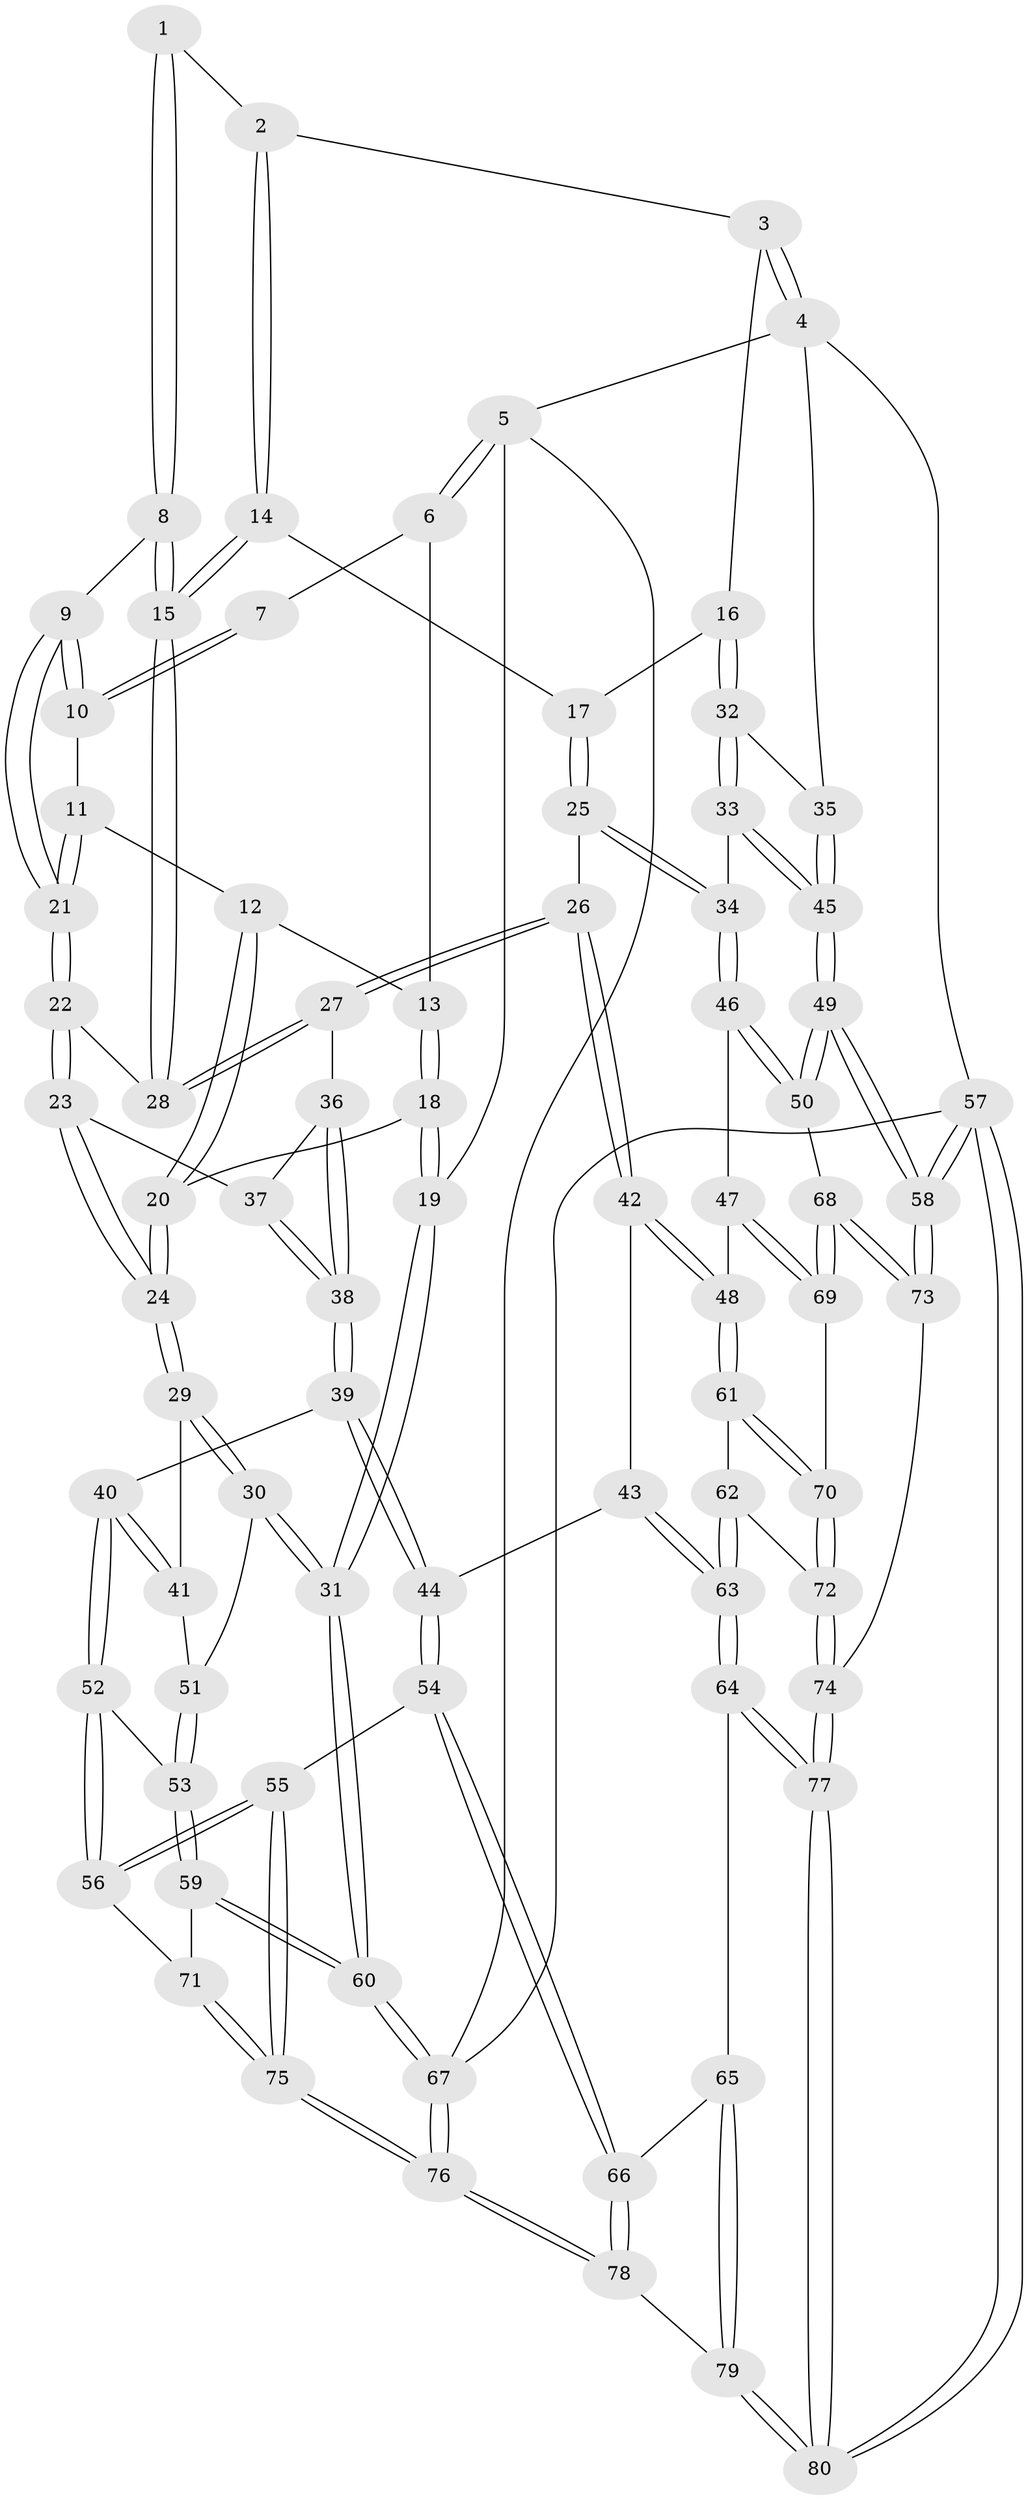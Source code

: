 // Generated by graph-tools (version 1.1) at 2025/16/03/09/25 04:16:50]
// undirected, 80 vertices, 197 edges
graph export_dot {
graph [start="1"]
  node [color=gray90,style=filled];
  1 [pos="+0.5472091980137144+0"];
  2 [pos="+0.8926153727151646+0"];
  3 [pos="+0.9350934926776643+0"];
  4 [pos="+1+0"];
  5 [pos="+0+0"];
  6 [pos="+0.2130053292033783+0"];
  7 [pos="+0.28228434221405013+0"];
  8 [pos="+0.5025705961471693+0.1290421491319828"];
  9 [pos="+0.45409630799956946+0.13104140268314515"];
  10 [pos="+0.40553247087112837+0.10812508844283923"];
  11 [pos="+0.2636620890841135+0.11466162615172802"];
  12 [pos="+0.23993014270038182+0.09386655032560111"];
  13 [pos="+0.23813973402697902+0.08851653885651095"];
  14 [pos="+0.6505881815838651+0.1405639496907533"];
  15 [pos="+0.5268630972301028+0.160023203818547"];
  16 [pos="+0.827626358980073+0.2340350924882005"];
  17 [pos="+0.6678648449889335+0.16123683953501283"];
  18 [pos="+0+0.1522707556573013"];
  19 [pos="+0+0.1319895454746572"];
  20 [pos="+0.1504673676312067+0.2113054034252929"];
  21 [pos="+0.320526483334877+0.2537472607723808"];
  22 [pos="+0.3190294375903962+0.27556625592698425"];
  23 [pos="+0.3008267274432262+0.3034927677118975"];
  24 [pos="+0.19904226050090892+0.3238771831181109"];
  25 [pos="+0.6573188727161082+0.3546258013864387"];
  26 [pos="+0.6118865420028562+0.36284236005274395"];
  27 [pos="+0.552824266102924+0.3248904632190604"];
  28 [pos="+0.5311743466374866+0.28434650924687055"];
  29 [pos="+0.18045290294160543+0.34441188873953893"];
  30 [pos="+0+0.4008095776665981"];
  31 [pos="+0+0.4109847900803831"];
  32 [pos="+0.8330972610197053+0.28143765346662813"];
  33 [pos="+0.8283066310244354+0.316164616667996"];
  34 [pos="+0.7646650684654217+0.35666568407006943"];
  35 [pos="+1+0.07384465643051712"];
  36 [pos="+0.4952939494132366+0.3628486772660086"];
  37 [pos="+0.3161684321827725+0.33106488885687757"];
  38 [pos="+0.37266474408786693+0.4758591162040393"];
  39 [pos="+0.3701747919989325+0.4951010678603539"];
  40 [pos="+0.36321508970088784+0.49805419825055874"];
  41 [pos="+0.20813532867344897+0.4570443178572317"];
  42 [pos="+0.5809181576275352+0.5018315496602038"];
  43 [pos="+0.4935121871579627+0.5392829180744655"];
  44 [pos="+0.40294795247582205+0.5203390373098729"];
  45 [pos="+1+0.4927246378357784"];
  46 [pos="+0.775921785994952+0.5429191309261496"];
  47 [pos="+0.7569325221126546+0.558590045953427"];
  48 [pos="+0.6577400600480392+0.5879343153376895"];
  49 [pos="+1+0.627369799083597"];
  50 [pos="+1+0.6316166006752234"];
  51 [pos="+0.19225252325871708+0.48004848188065924"];
  52 [pos="+0.24908005340046466+0.6245986844418285"];
  53 [pos="+0.14850299224167837+0.5917036724771236"];
  54 [pos="+0.40398126002932416+0.7495463595539879"];
  55 [pos="+0.3147198315648143+0.7530056858045592"];
  56 [pos="+0.2993113684463961+0.733115402395031"];
  57 [pos="+1+1"];
  58 [pos="+1+0.8434879662029071"];
  59 [pos="+0.027042489302484235+0.6184833636816446"];
  60 [pos="+0+0.579007657903991"];
  61 [pos="+0.6573347140416452+0.5894411517648271"];
  62 [pos="+0.6123443498492933+0.6705841388907757"];
  63 [pos="+0.5225496062531333+0.7230419496670722"];
  64 [pos="+0.5015264937059967+0.754254064226407"];
  65 [pos="+0.4554197642565967+0.7627754173883008"];
  66 [pos="+0.43650288188843145+0.7607997115029199"];
  67 [pos="+0+1"];
  68 [pos="+0.8942012109271564+0.705152076563116"];
  69 [pos="+0.7790414841732348+0.6822633675960343"];
  70 [pos="+0.7444076245514671+0.7069616705464691"];
  71 [pos="+0.10890404141366496+0.7297311065987956"];
  72 [pos="+0.7184944419929058+0.7560603516197835"];
  73 [pos="+0.7713096329085015+0.8456962127694397"];
  74 [pos="+0.7311934310851562+0.8698854673880337"];
  75 [pos="+0.17325054341357585+0.9689285928035516"];
  76 [pos="+0.10796533446937459+1"];
  77 [pos="+0.6937923189618265+0.9383750975642797"];
  78 [pos="+0.31369476980478356+1"];
  79 [pos="+0.4764066010337429+1"];
  80 [pos="+0.700777502424858+1"];
  1 -- 2;
  1 -- 8;
  1 -- 8;
  2 -- 3;
  2 -- 14;
  2 -- 14;
  3 -- 4;
  3 -- 4;
  3 -- 16;
  4 -- 5;
  4 -- 35;
  4 -- 57;
  5 -- 6;
  5 -- 6;
  5 -- 19;
  5 -- 67;
  6 -- 7;
  6 -- 13;
  7 -- 10;
  7 -- 10;
  8 -- 9;
  8 -- 15;
  8 -- 15;
  9 -- 10;
  9 -- 10;
  9 -- 21;
  9 -- 21;
  10 -- 11;
  11 -- 12;
  11 -- 21;
  11 -- 21;
  12 -- 13;
  12 -- 20;
  12 -- 20;
  13 -- 18;
  13 -- 18;
  14 -- 15;
  14 -- 15;
  14 -- 17;
  15 -- 28;
  15 -- 28;
  16 -- 17;
  16 -- 32;
  16 -- 32;
  17 -- 25;
  17 -- 25;
  18 -- 19;
  18 -- 19;
  18 -- 20;
  19 -- 31;
  19 -- 31;
  20 -- 24;
  20 -- 24;
  21 -- 22;
  21 -- 22;
  22 -- 23;
  22 -- 23;
  22 -- 28;
  23 -- 24;
  23 -- 24;
  23 -- 37;
  24 -- 29;
  24 -- 29;
  25 -- 26;
  25 -- 34;
  25 -- 34;
  26 -- 27;
  26 -- 27;
  26 -- 42;
  26 -- 42;
  27 -- 28;
  27 -- 28;
  27 -- 36;
  29 -- 30;
  29 -- 30;
  29 -- 41;
  30 -- 31;
  30 -- 31;
  30 -- 51;
  31 -- 60;
  31 -- 60;
  32 -- 33;
  32 -- 33;
  32 -- 35;
  33 -- 34;
  33 -- 45;
  33 -- 45;
  34 -- 46;
  34 -- 46;
  35 -- 45;
  35 -- 45;
  36 -- 37;
  36 -- 38;
  36 -- 38;
  37 -- 38;
  37 -- 38;
  38 -- 39;
  38 -- 39;
  39 -- 40;
  39 -- 44;
  39 -- 44;
  40 -- 41;
  40 -- 41;
  40 -- 52;
  40 -- 52;
  41 -- 51;
  42 -- 43;
  42 -- 48;
  42 -- 48;
  43 -- 44;
  43 -- 63;
  43 -- 63;
  44 -- 54;
  44 -- 54;
  45 -- 49;
  45 -- 49;
  46 -- 47;
  46 -- 50;
  46 -- 50;
  47 -- 48;
  47 -- 69;
  47 -- 69;
  48 -- 61;
  48 -- 61;
  49 -- 50;
  49 -- 50;
  49 -- 58;
  49 -- 58;
  50 -- 68;
  51 -- 53;
  51 -- 53;
  52 -- 53;
  52 -- 56;
  52 -- 56;
  53 -- 59;
  53 -- 59;
  54 -- 55;
  54 -- 66;
  54 -- 66;
  55 -- 56;
  55 -- 56;
  55 -- 75;
  55 -- 75;
  56 -- 71;
  57 -- 58;
  57 -- 58;
  57 -- 80;
  57 -- 80;
  57 -- 67;
  58 -- 73;
  58 -- 73;
  59 -- 60;
  59 -- 60;
  59 -- 71;
  60 -- 67;
  60 -- 67;
  61 -- 62;
  61 -- 70;
  61 -- 70;
  62 -- 63;
  62 -- 63;
  62 -- 72;
  63 -- 64;
  63 -- 64;
  64 -- 65;
  64 -- 77;
  64 -- 77;
  65 -- 66;
  65 -- 79;
  65 -- 79;
  66 -- 78;
  66 -- 78;
  67 -- 76;
  67 -- 76;
  68 -- 69;
  68 -- 69;
  68 -- 73;
  68 -- 73;
  69 -- 70;
  70 -- 72;
  70 -- 72;
  71 -- 75;
  71 -- 75;
  72 -- 74;
  72 -- 74;
  73 -- 74;
  74 -- 77;
  74 -- 77;
  75 -- 76;
  75 -- 76;
  76 -- 78;
  76 -- 78;
  77 -- 80;
  77 -- 80;
  78 -- 79;
  79 -- 80;
  79 -- 80;
}
